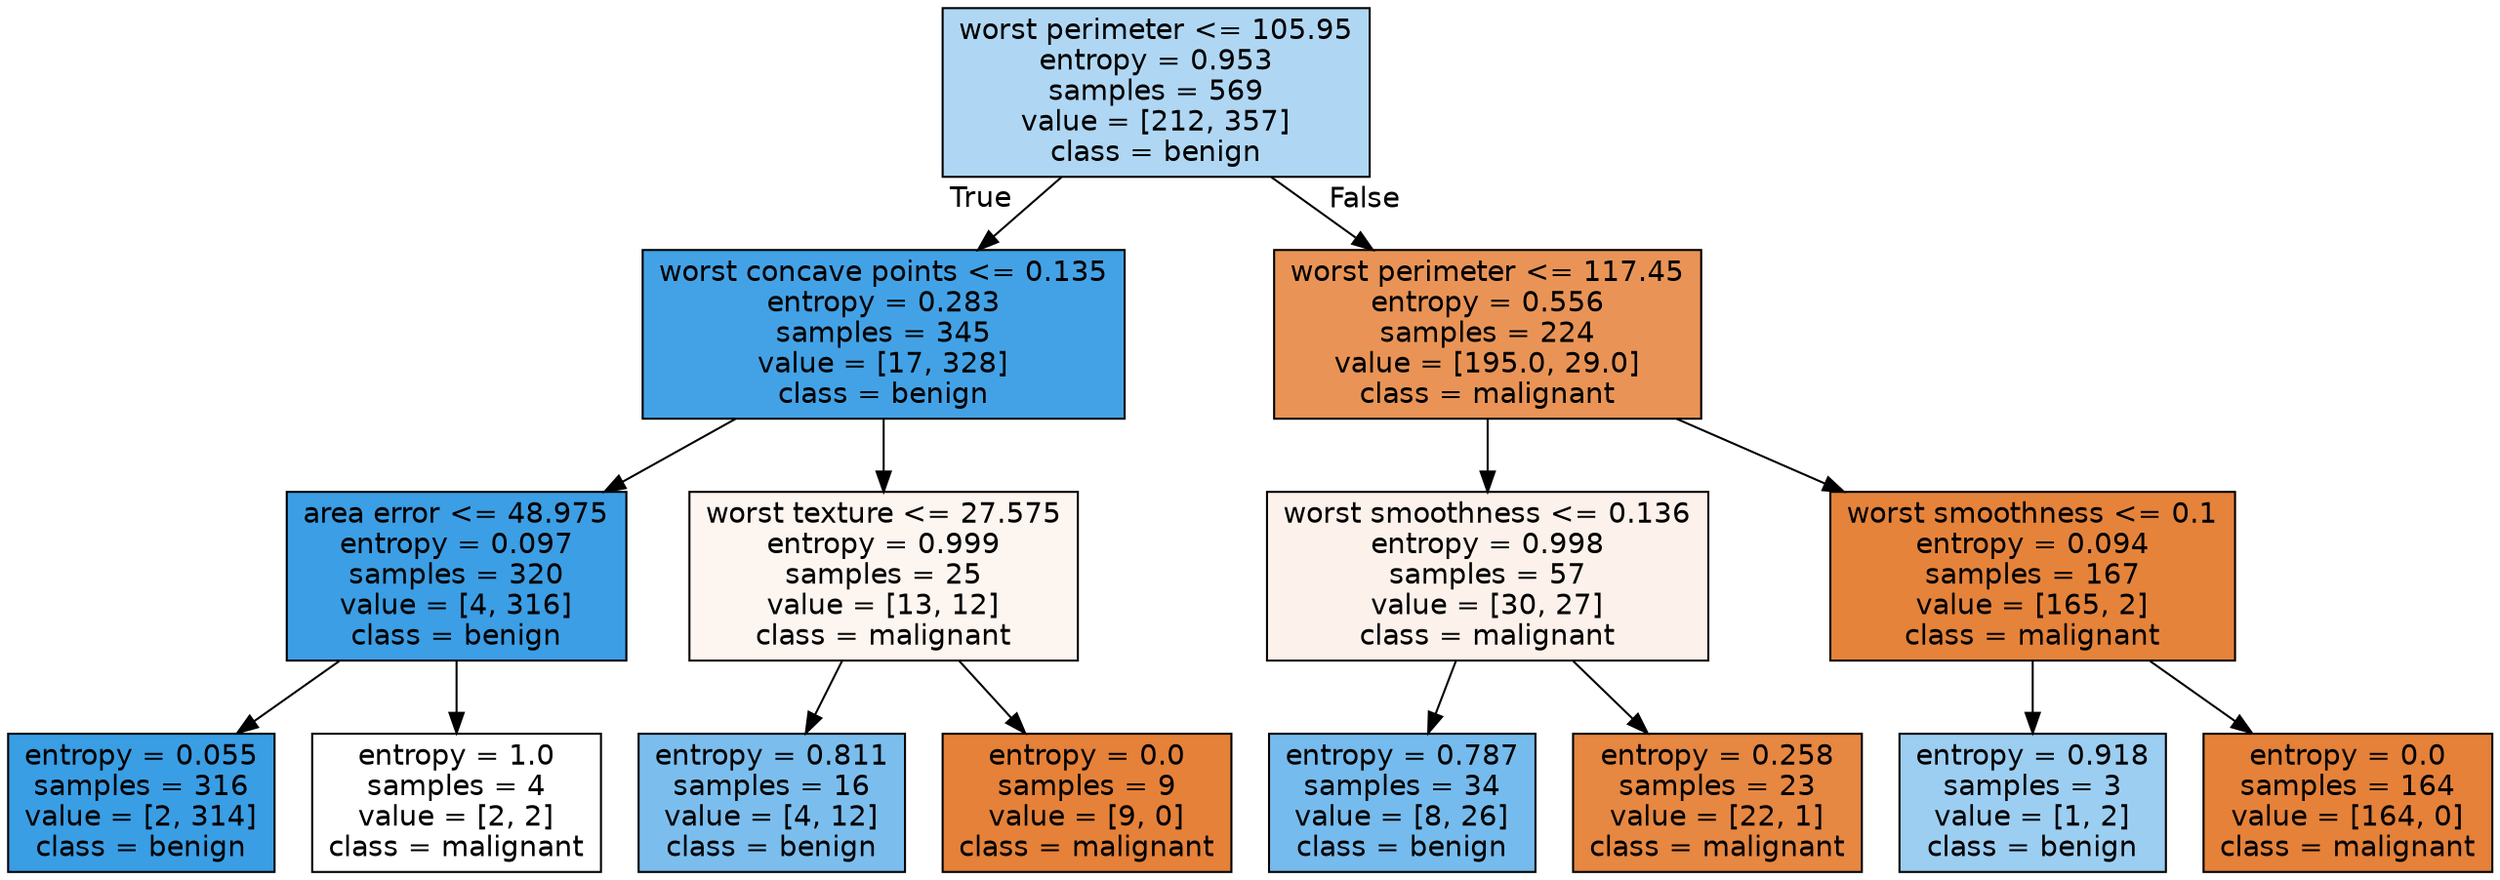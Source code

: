 digraph Tree {
node [shape=box, style="filled", color="black", fontname="helvetica"] ;
edge [fontname="helvetica"] ;
0 [label="worst perimeter <= 105.95\nentropy = 0.953\nsamples = 569\nvalue = [212, 357]\nclass = benign", fillcolor="#afd7f4"] ;
1 [label="worst concave points <= 0.135\nentropy = 0.283\nsamples = 345\nvalue = [17, 328]\nclass = benign", fillcolor="#43a2e6"] ;
0 -> 1 [labeldistance=2.5, labelangle=45, headlabel="True"] ;
2 [label="area error <= 48.975\nentropy = 0.097\nsamples = 320\nvalue = [4, 316]\nclass = benign", fillcolor="#3c9ee5"] ;
1 -> 2 ;
3 [label="entropy = 0.055\nsamples = 316\nvalue = [2, 314]\nclass = benign", fillcolor="#3a9ee5"] ;
2 -> 3 ;
4 [label="entropy = 1.0\nsamples = 4\nvalue = [2, 2]\nclass = malignant", fillcolor="#ffffff"] ;
2 -> 4 ;
5 [label="worst texture <= 27.575\nentropy = 0.999\nsamples = 25\nvalue = [13, 12]\nclass = malignant", fillcolor="#fdf5f0"] ;
1 -> 5 ;
6 [label="entropy = 0.811\nsamples = 16\nvalue = [4, 12]\nclass = benign", fillcolor="#7bbeee"] ;
5 -> 6 ;
7 [label="entropy = 0.0\nsamples = 9\nvalue = [9, 0]\nclass = malignant", fillcolor="#e58139"] ;
5 -> 7 ;
8 [label="worst perimeter <= 117.45\nentropy = 0.556\nsamples = 224\nvalue = [195.0, 29.0]\nclass = malignant", fillcolor="#e99456"] ;
0 -> 8 [labeldistance=2.5, labelangle=-45, headlabel="False"] ;
9 [label="worst smoothness <= 0.136\nentropy = 0.998\nsamples = 57\nvalue = [30, 27]\nclass = malignant", fillcolor="#fcf2eb"] ;
8 -> 9 ;
10 [label="entropy = 0.787\nsamples = 34\nvalue = [8, 26]\nclass = benign", fillcolor="#76bbed"] ;
9 -> 10 ;
11 [label="entropy = 0.258\nsamples = 23\nvalue = [22, 1]\nclass = malignant", fillcolor="#e68742"] ;
9 -> 11 ;
12 [label="worst smoothness <= 0.1\nentropy = 0.094\nsamples = 167\nvalue = [165, 2]\nclass = malignant", fillcolor="#e5833b"] ;
8 -> 12 ;
13 [label="entropy = 0.918\nsamples = 3\nvalue = [1, 2]\nclass = benign", fillcolor="#9ccef2"] ;
12 -> 13 ;
14 [label="entropy = 0.0\nsamples = 164\nvalue = [164, 0]\nclass = malignant", fillcolor="#e58139"] ;
12 -> 14 ;
}